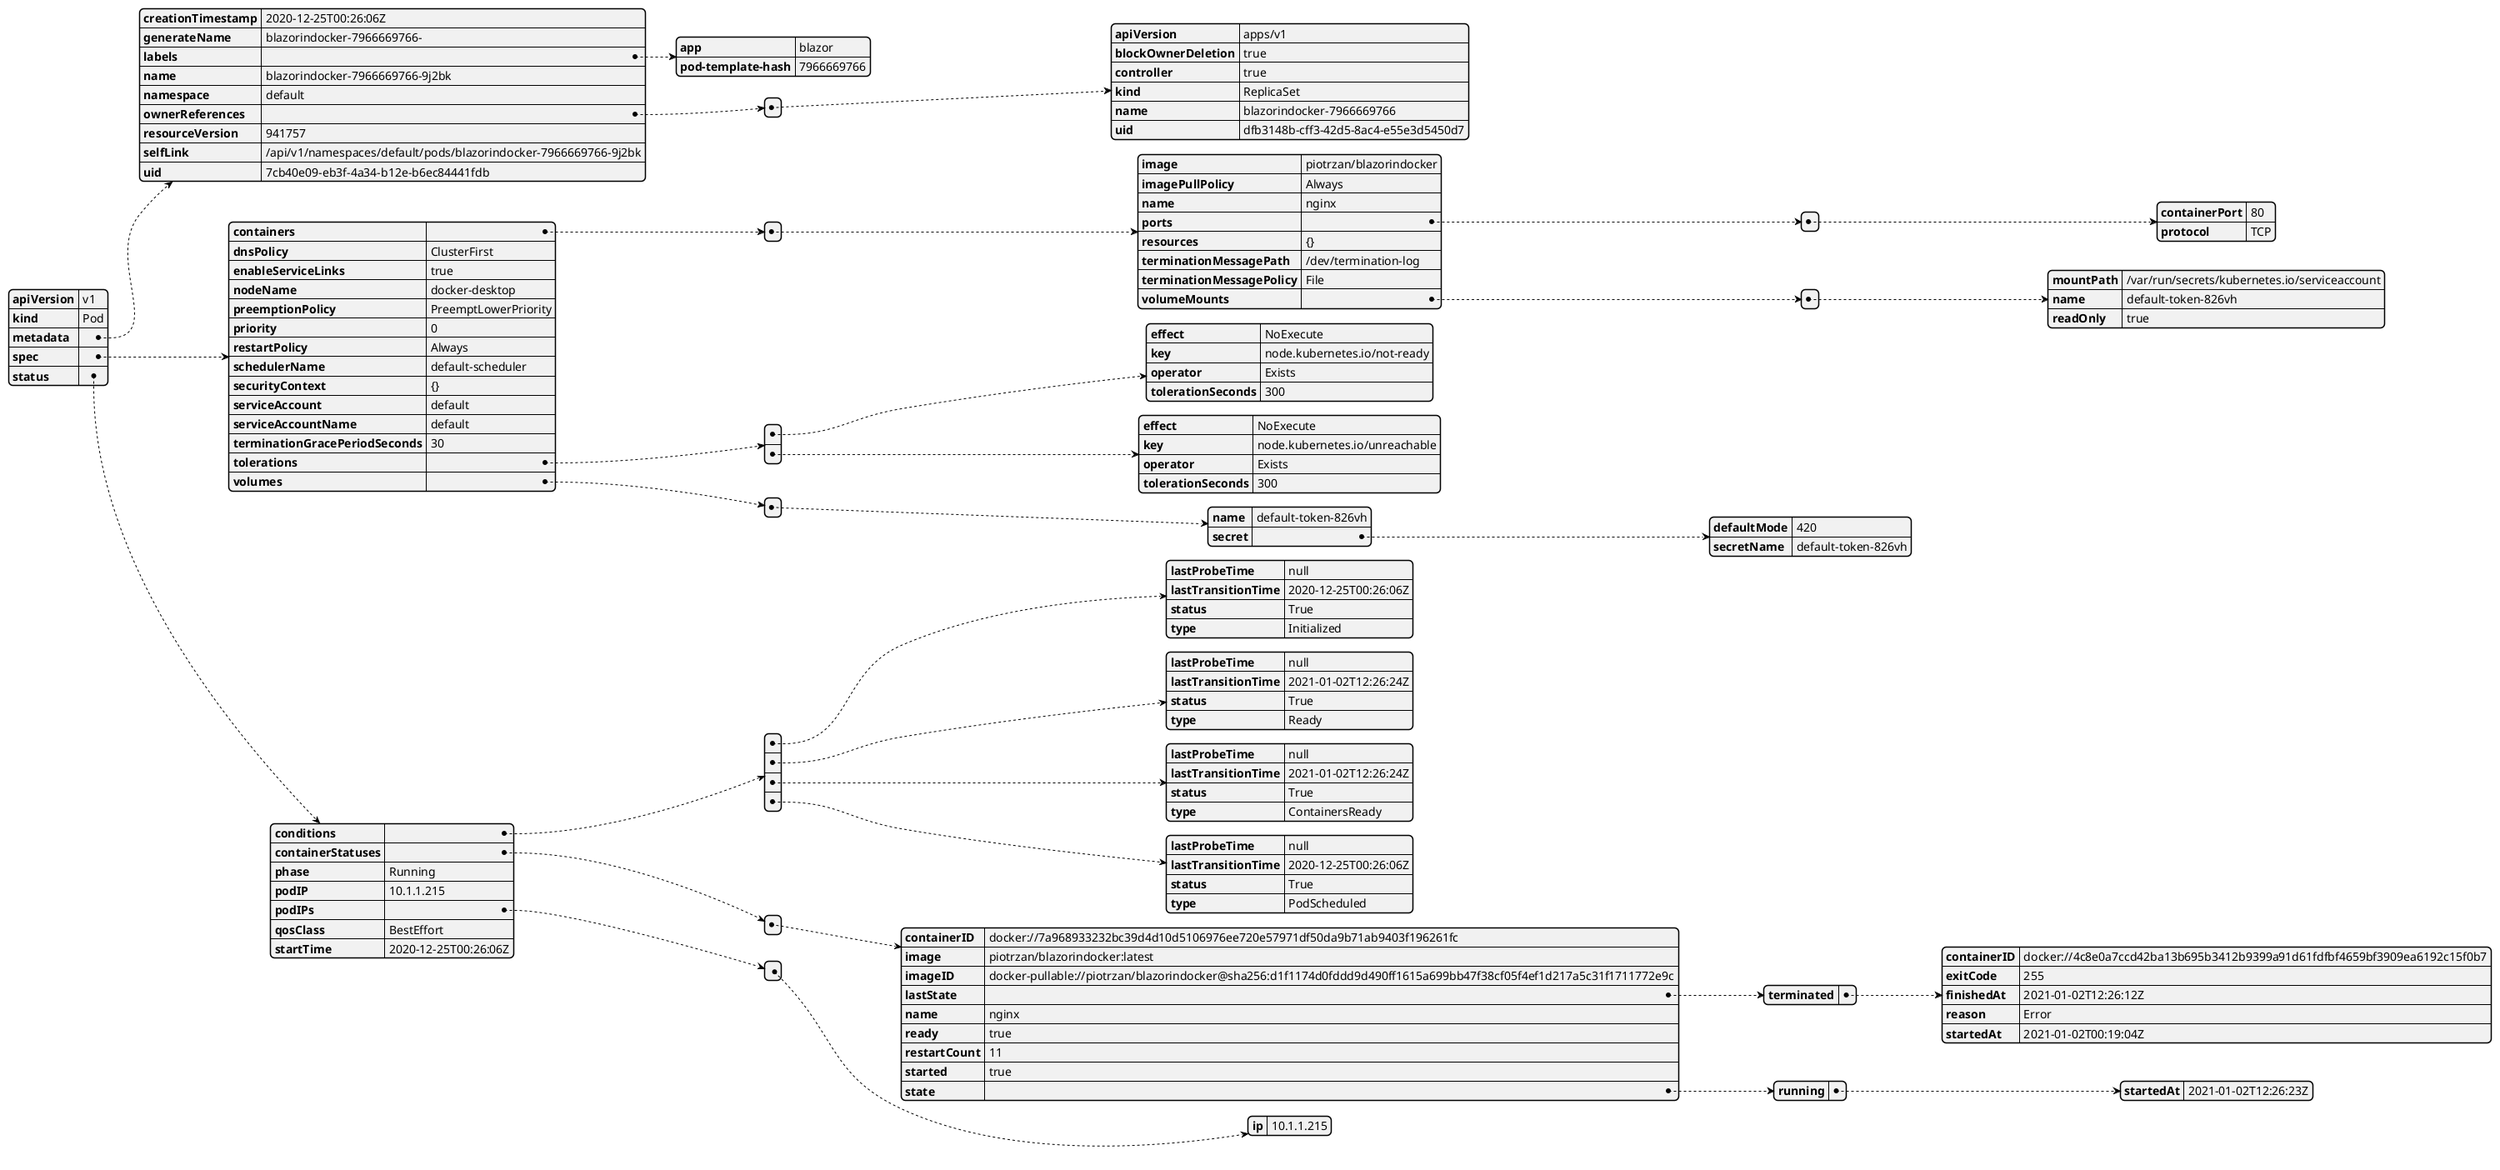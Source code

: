 {
  "sha1": "nsdxffbfy2q965exzzu0jje1ga94pje",
  "insertion": {
    "when": "2024-06-04T17:28:38.980Z",
    "url": "http://www.yamllint.com/",
    "user": "plantuml@gmail.com"
  }
}
@startyaml
apiVersion: v1
kind: Pod
metadata:
  creationTimestamp: "2020-12-25T00:26:06Z"
  generateName: blazorindocker-7966669766-
  labels:
    app: blazor
    pod-template-hash: "7966669766"
  name: blazorindocker-7966669766-9j2bk
  namespace: default
  ownerReferences:
  - apiVersion: apps/v1
    blockOwnerDeletion: true
    controller: true
    kind: ReplicaSet
    name: blazorindocker-7966669766
    uid: dfb3148b-cff3-42d5-8ac4-e55e3d5450d7
  resourceVersion: "941757"
  selfLink: /api/v1/namespaces/default/pods/blazorindocker-7966669766-9j2bk
  uid: 7cb40e09-eb3f-4a34-b12e-b6ec84441fdb
spec:
  containers:
  - image: piotrzan/blazorindocker
    imagePullPolicy: Always
    name: nginx
    ports:
    - containerPort: 80
      protocol: TCP
    resources: {}
    terminationMessagePath: /dev/termination-log
    terminationMessagePolicy: File
    volumeMounts:
    - mountPath: /var/run/secrets/kubernetes.io/serviceaccount
      name: default-token-826vh
      readOnly: true
  dnsPolicy: ClusterFirst
  enableServiceLinks: true
  nodeName: docker-desktop
  preemptionPolicy: PreemptLowerPriority
  priority: 0
  restartPolicy: Always
  schedulerName: default-scheduler
  securityContext: {}
  serviceAccount: default
  serviceAccountName: default
  terminationGracePeriodSeconds: 30
  tolerations:
  - effect: NoExecute
    key: node.kubernetes.io/not-ready
    operator: Exists
    tolerationSeconds: 300
  - effect: NoExecute
    key: node.kubernetes.io/unreachable
    operator: Exists
    tolerationSeconds: 300
  volumes:
  - name: default-token-826vh
    secret:
      defaultMode: 420
      secretName: default-token-826vh
status:
  conditions:
  - lastProbeTime: null
    lastTransitionTime: "2020-12-25T00:26:06Z"
    status: "True"
    type: Initialized
  - lastProbeTime: null
    lastTransitionTime: "2021-01-02T12:26:24Z"
    status: "True"
    type: Ready
  - lastProbeTime: null
    lastTransitionTime: "2021-01-02T12:26:24Z"
    status: "True"
    type: ContainersReady
  - lastProbeTime: null
    lastTransitionTime: "2020-12-25T00:26:06Z"
    status: "True"
    type: PodScheduled
  containerStatuses:
  - containerID: docker://7a968933232bc39d4d10d5106976ee720e57971df50da9b71ab9403f196261fc
    image: piotrzan/blazorindocker:latest
    imageID: docker-pullable://piotrzan/blazorindocker@sha256:d1f1174d0fddd9d490ff1615a699bb47f38cf05f4ef1d217a5c31f1711772e9c
    lastState:
      terminated:
        containerID: docker://4c8e0a7ccd42ba13b695b3412b9399a91d61fdfbf4659bf3909ea6192c15f0b7
        exitCode: 255
        finishedAt: "2021-01-02T12:26:12Z"
        reason: Error
        startedAt: "2021-01-02T00:19:04Z"
    name: nginx
    ready: true
    restartCount: 11
    started: true
    state:
      running:
        startedAt: "2021-01-02T12:26:23Z"
  phase: Running
  podIP: 10.1.1.215
  podIPs:
  - ip: 10.1.1.215
  qosClass: BestEffort
  startTime: "2020-12-25T00:26:06Z"
@endyaml
